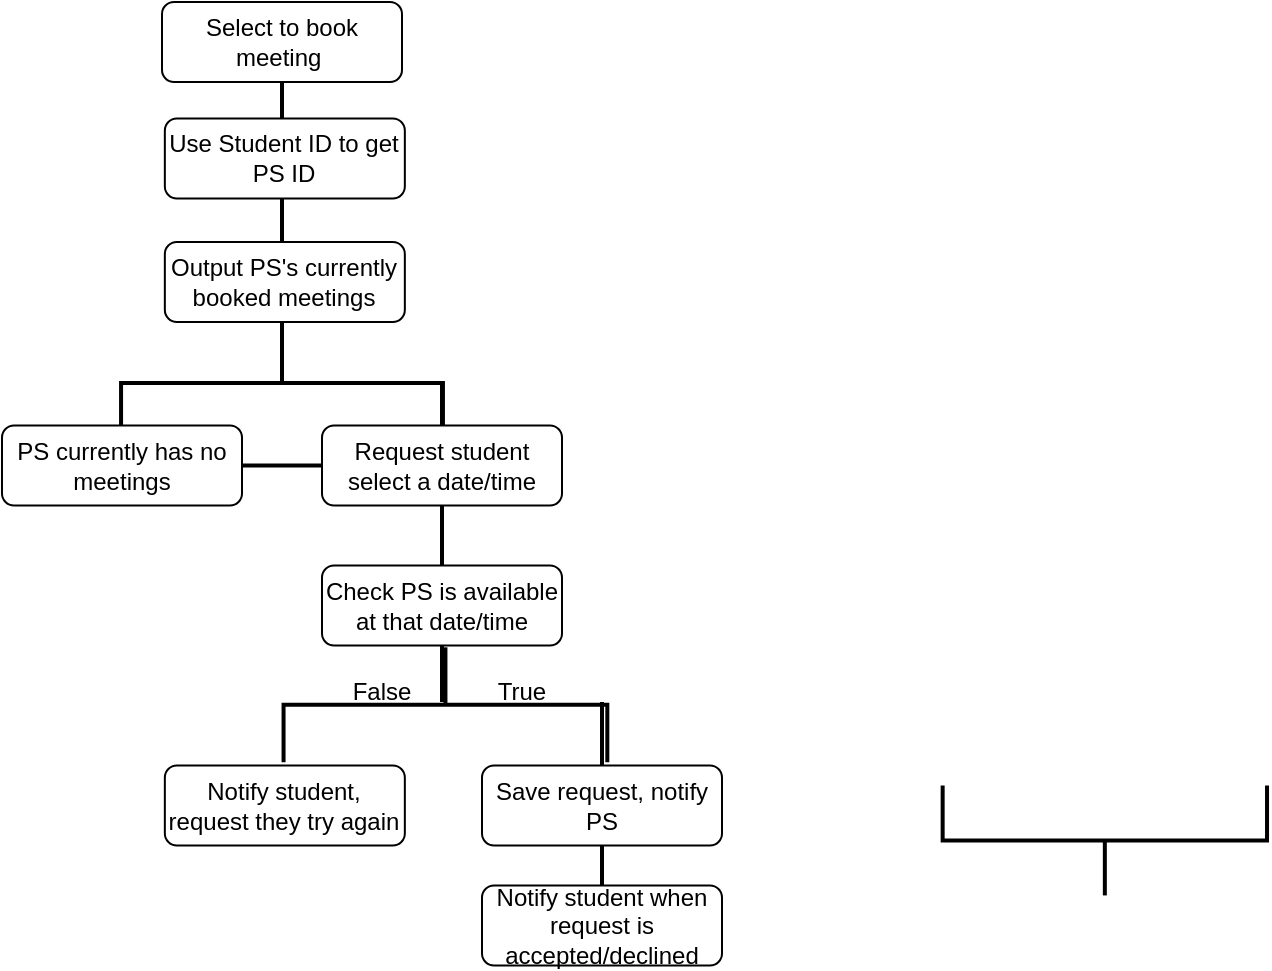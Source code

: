 <mxfile version="22.1.3" type="github">
  <diagram id="C5RBs43oDa-KdzZeNtuy" name="Page-1">
    <mxGraphModel dx="1249" dy="573" grid="1" gridSize="10" guides="1" tooltips="1" connect="1" arrows="1" fold="1" page="1" pageScale="1" pageWidth="827" pageHeight="1169" math="0" shadow="0">
      <root>
        <mxCell id="WIyWlLk6GJQsqaUBKTNV-0" />
        <mxCell id="WIyWlLk6GJQsqaUBKTNV-1" parent="WIyWlLk6GJQsqaUBKTNV-0" />
        <mxCell id="JLOy96CgtbCJiUGbDavt-8" value="" style="line;strokeWidth=2;direction=south;html=1;rotation=90;" parent="WIyWlLk6GJQsqaUBKTNV-1" vertex="1">
          <mxGeometry x="200" y="161.72" width="10" height="160" as="geometry" />
        </mxCell>
        <mxCell id="JLOy96CgtbCJiUGbDavt-6" value="" style="line;strokeWidth=2;direction=south;html=1;" parent="WIyWlLk6GJQsqaUBKTNV-1" vertex="1">
          <mxGeometry x="375" y="360" width="10" height="120" as="geometry" />
        </mxCell>
        <mxCell id="6ChO5fd9lav_I5Lx9Qlp-13" value="" style="line;strokeWidth=2;direction=south;html=1;" parent="WIyWlLk6GJQsqaUBKTNV-1" vertex="1">
          <mxGeometry x="295" y="200" width="10" height="160" as="geometry" />
        </mxCell>
        <mxCell id="6ChO5fd9lav_I5Lx9Qlp-8" value="" style="strokeWidth=2;html=1;shape=mxgraph.flowchart.annotation_2;align=left;labelPosition=right;pointerEvents=1;rotation=-90;" parent="WIyWlLk6GJQsqaUBKTNV-1" vertex="1">
          <mxGeometry x="603.92" y="348.12" width="55" height="162.19" as="geometry" />
        </mxCell>
        <mxCell id="6ChO5fd9lav_I5Lx9Qlp-6" value="" style="line;strokeWidth=2;direction=south;html=1;" parent="WIyWlLk6GJQsqaUBKTNV-1" vertex="1">
          <mxGeometry x="215" y="20" width="10" height="160" as="geometry" />
        </mxCell>
        <mxCell id="6ChO5fd9lav_I5Lx9Qlp-0" value="" style="strokeWidth=2;html=1;shape=mxgraph.flowchart.annotation_2;align=left;labelPosition=right;pointerEvents=1;rotation=90;" parent="WIyWlLk6GJQsqaUBKTNV-1" vertex="1">
          <mxGeometry x="191.25" y="120" width="57.5" height="160.94" as="geometry" />
        </mxCell>
        <mxCell id="WIyWlLk6GJQsqaUBKTNV-3" value="Select to book meeting&amp;nbsp;" style="rounded=1;whiteSpace=wrap;html=1;fontSize=12;glass=0;strokeWidth=1;shadow=0;" parent="WIyWlLk6GJQsqaUBKTNV-1" vertex="1">
          <mxGeometry x="160" y="10" width="120" height="40" as="geometry" />
        </mxCell>
        <mxCell id="JGDZbn5UJvhcQJ4w1DIc-3" value="Request student select a date/time" style="rounded=1;whiteSpace=wrap;html=1;fontSize=12;glass=0;strokeWidth=1;shadow=0;" parent="WIyWlLk6GJQsqaUBKTNV-1" vertex="1">
          <mxGeometry x="240" y="221.72" width="120" height="40" as="geometry" />
        </mxCell>
        <mxCell id="R0MoW64OqVRF0v6TfZuE-1" value="Check PS is available at that date/time" style="rounded=1;whiteSpace=wrap;html=1;fontSize=12;glass=0;strokeWidth=1;shadow=0;" parent="WIyWlLk6GJQsqaUBKTNV-1" vertex="1">
          <mxGeometry x="240" y="291.72" width="120" height="40" as="geometry" />
        </mxCell>
        <mxCell id="JGDZbn5UJvhcQJ4w1DIc-1" value="Notify student, request they try again" style="rounded=1;whiteSpace=wrap;html=1;fontSize=12;glass=0;strokeWidth=1;shadow=0;" parent="WIyWlLk6GJQsqaUBKTNV-1" vertex="1">
          <mxGeometry x="161.42" y="391.72" width="120" height="40" as="geometry" />
        </mxCell>
        <mxCell id="6ChO5fd9lav_I5Lx9Qlp-1" value="Save request, notify PS" style="rounded=1;whiteSpace=wrap;html=1;fontSize=12;glass=0;strokeWidth=1;shadow=0;" parent="WIyWlLk6GJQsqaUBKTNV-1" vertex="1">
          <mxGeometry x="320" y="391.72" width="120" height="40" as="geometry" />
        </mxCell>
        <mxCell id="6ChO5fd9lav_I5Lx9Qlp-2" value="Notify student when request is accepted/declined" style="rounded=1;whiteSpace=wrap;html=1;fontSize=12;glass=0;strokeWidth=1;shadow=0;" parent="WIyWlLk6GJQsqaUBKTNV-1" vertex="1">
          <mxGeometry x="320" y="451.72" width="120" height="40" as="geometry" />
        </mxCell>
        <mxCell id="JLOy96CgtbCJiUGbDavt-0" value="Use Student ID to get PS ID" style="rounded=1;whiteSpace=wrap;html=1;fontSize=12;glass=0;strokeWidth=1;shadow=0;" parent="WIyWlLk6GJQsqaUBKTNV-1" vertex="1">
          <mxGeometry x="161.42" y="68.28" width="120" height="40" as="geometry" />
        </mxCell>
        <mxCell id="JLOy96CgtbCJiUGbDavt-1" value="Output PS&#39;s currently booked meetings" style="rounded=1;whiteSpace=wrap;html=1;fontSize=12;glass=0;strokeWidth=1;shadow=0;" parent="WIyWlLk6GJQsqaUBKTNV-1" vertex="1">
          <mxGeometry x="161.42" y="130" width="120" height="40" as="geometry" />
        </mxCell>
        <mxCell id="JLOy96CgtbCJiUGbDavt-2" value="" style="strokeWidth=2;html=1;shape=mxgraph.flowchart.annotation_2;align=left;labelPosition=right;pointerEvents=1;rotation=90;" parent="WIyWlLk6GJQsqaUBKTNV-1" vertex="1">
          <mxGeometry x="272.97" y="280.47" width="57.5" height="161.88" as="geometry" />
        </mxCell>
        <mxCell id="JLOy96CgtbCJiUGbDavt-3" value="True" style="text;html=1;strokeColor=none;fillColor=none;align=center;verticalAlign=middle;whiteSpace=wrap;rounded=0;" parent="WIyWlLk6GJQsqaUBKTNV-1" vertex="1">
          <mxGeometry x="310" y="340" width="60" height="30" as="geometry" />
        </mxCell>
        <mxCell id="JLOy96CgtbCJiUGbDavt-4" value="False" style="text;html=1;strokeColor=none;fillColor=none;align=center;verticalAlign=middle;whiteSpace=wrap;rounded=0;" parent="WIyWlLk6GJQsqaUBKTNV-1" vertex="1">
          <mxGeometry x="240" y="340" width="60" height="30" as="geometry" />
        </mxCell>
        <mxCell id="JLOy96CgtbCJiUGbDavt-7" value="PS currently has no meetings" style="rounded=1;whiteSpace=wrap;html=1;fontSize=12;glass=0;strokeWidth=1;shadow=0;" parent="WIyWlLk6GJQsqaUBKTNV-1" vertex="1">
          <mxGeometry x="80.0" y="221.72" width="120" height="40" as="geometry" />
        </mxCell>
      </root>
    </mxGraphModel>
  </diagram>
</mxfile>
